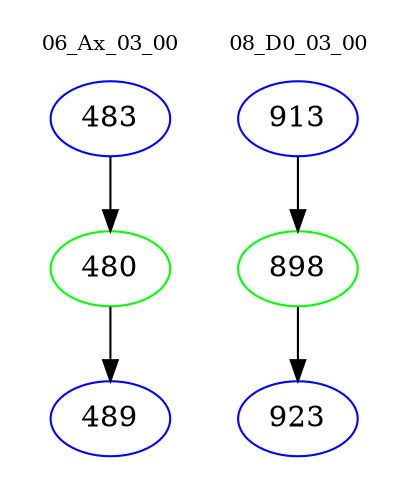 digraph{
subgraph cluster_0 {
color = white
label = "06_Ax_03_00";
fontsize=10;
T0_483 [label="483", color="blue"]
T0_483 -> T0_480 [color="black"]
T0_480 [label="480", color="green"]
T0_480 -> T0_489 [color="black"]
T0_489 [label="489", color="blue"]
}
subgraph cluster_1 {
color = white
label = "08_D0_03_00";
fontsize=10;
T1_913 [label="913", color="blue"]
T1_913 -> T1_898 [color="black"]
T1_898 [label="898", color="green"]
T1_898 -> T1_923 [color="black"]
T1_923 [label="923", color="blue"]
}
}
